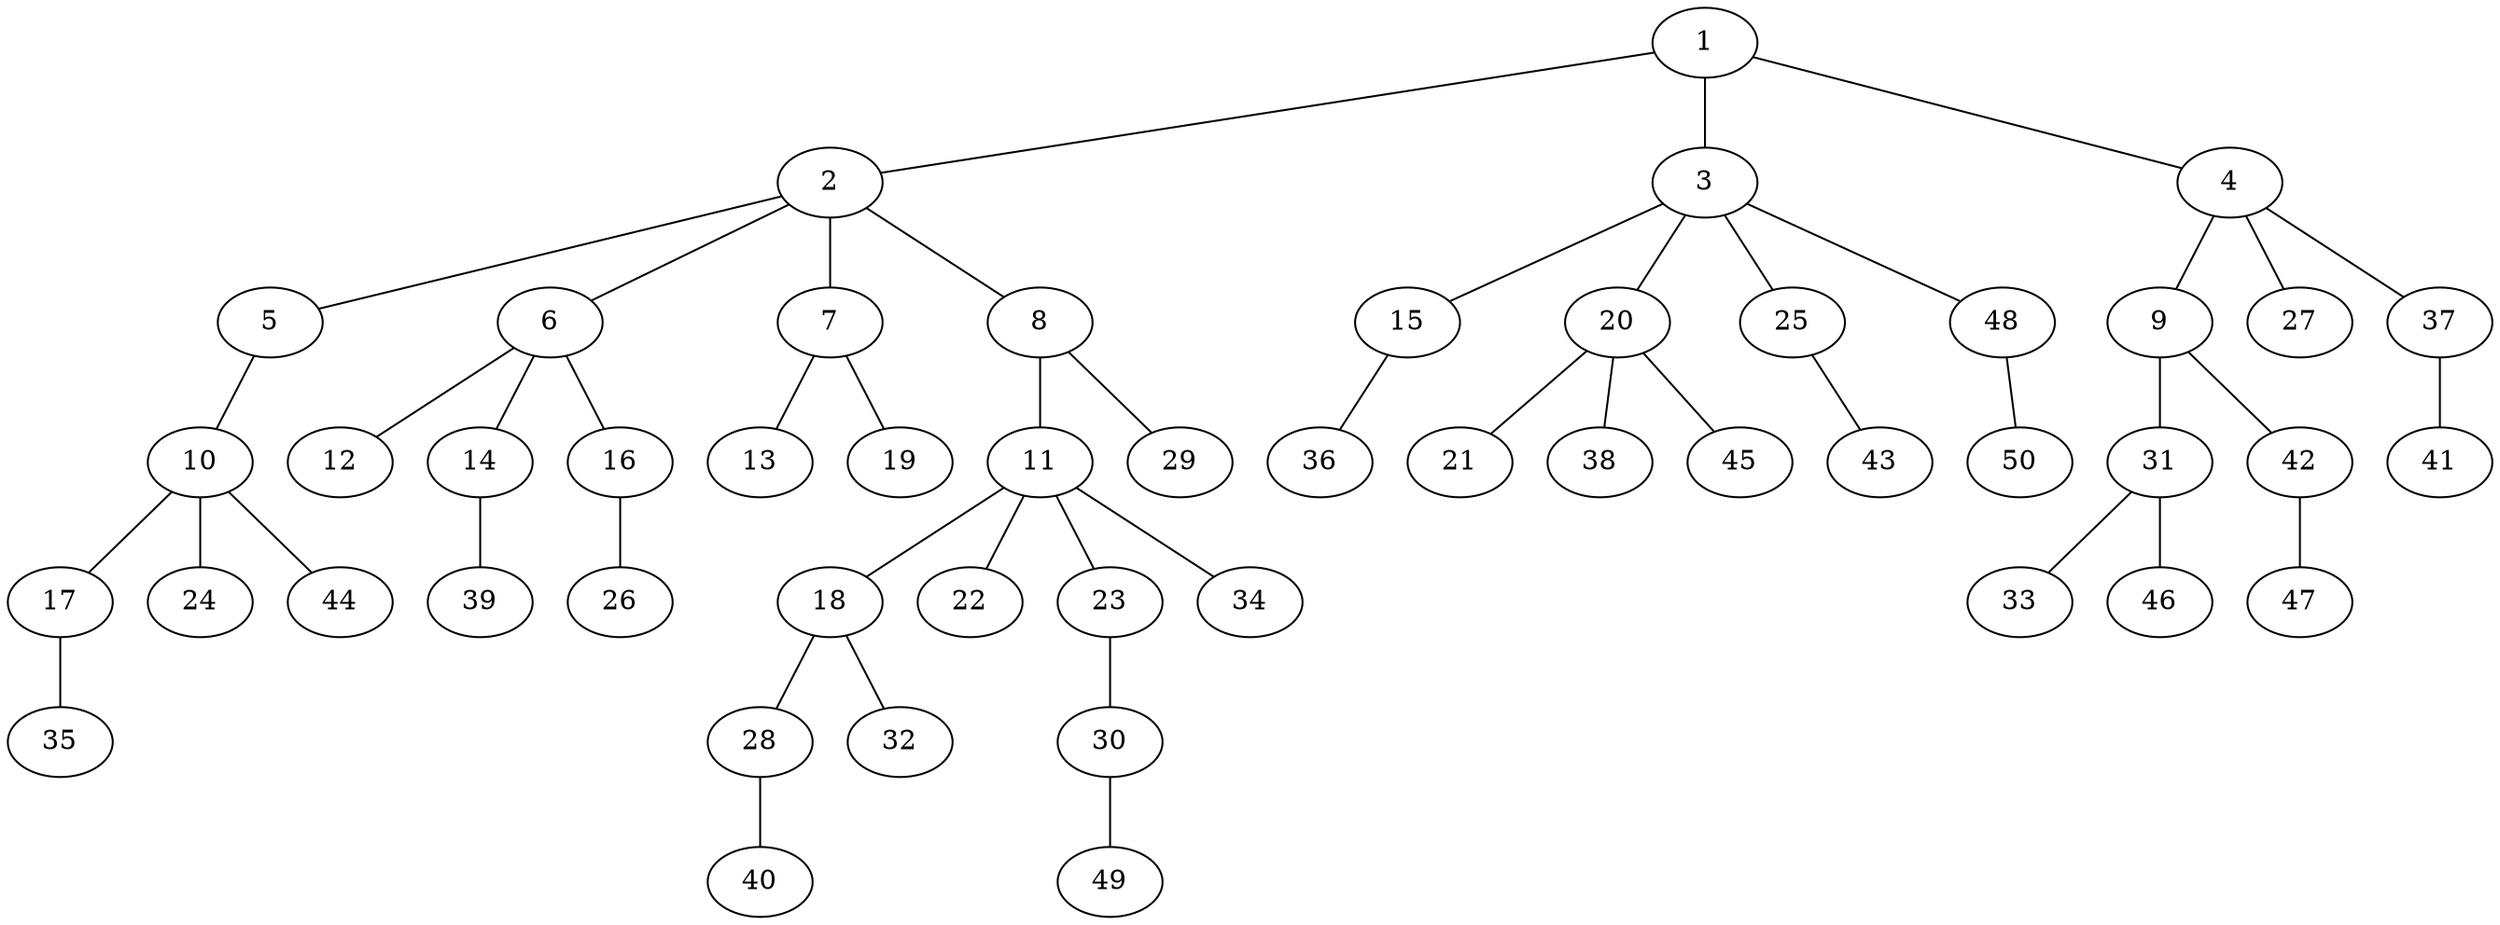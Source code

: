 graph graphname {1--2
1--3
1--4
2--5
2--6
2--7
2--8
3--15
3--20
3--25
3--48
4--9
4--27
4--37
5--10
6--12
6--14
6--16
7--13
7--19
8--11
8--29
9--31
9--42
10--17
10--24
10--44
11--18
11--22
11--23
11--34
14--39
15--36
16--26
17--35
18--28
18--32
20--21
20--38
20--45
23--30
25--43
28--40
30--49
31--33
31--46
37--41
42--47
48--50
}
